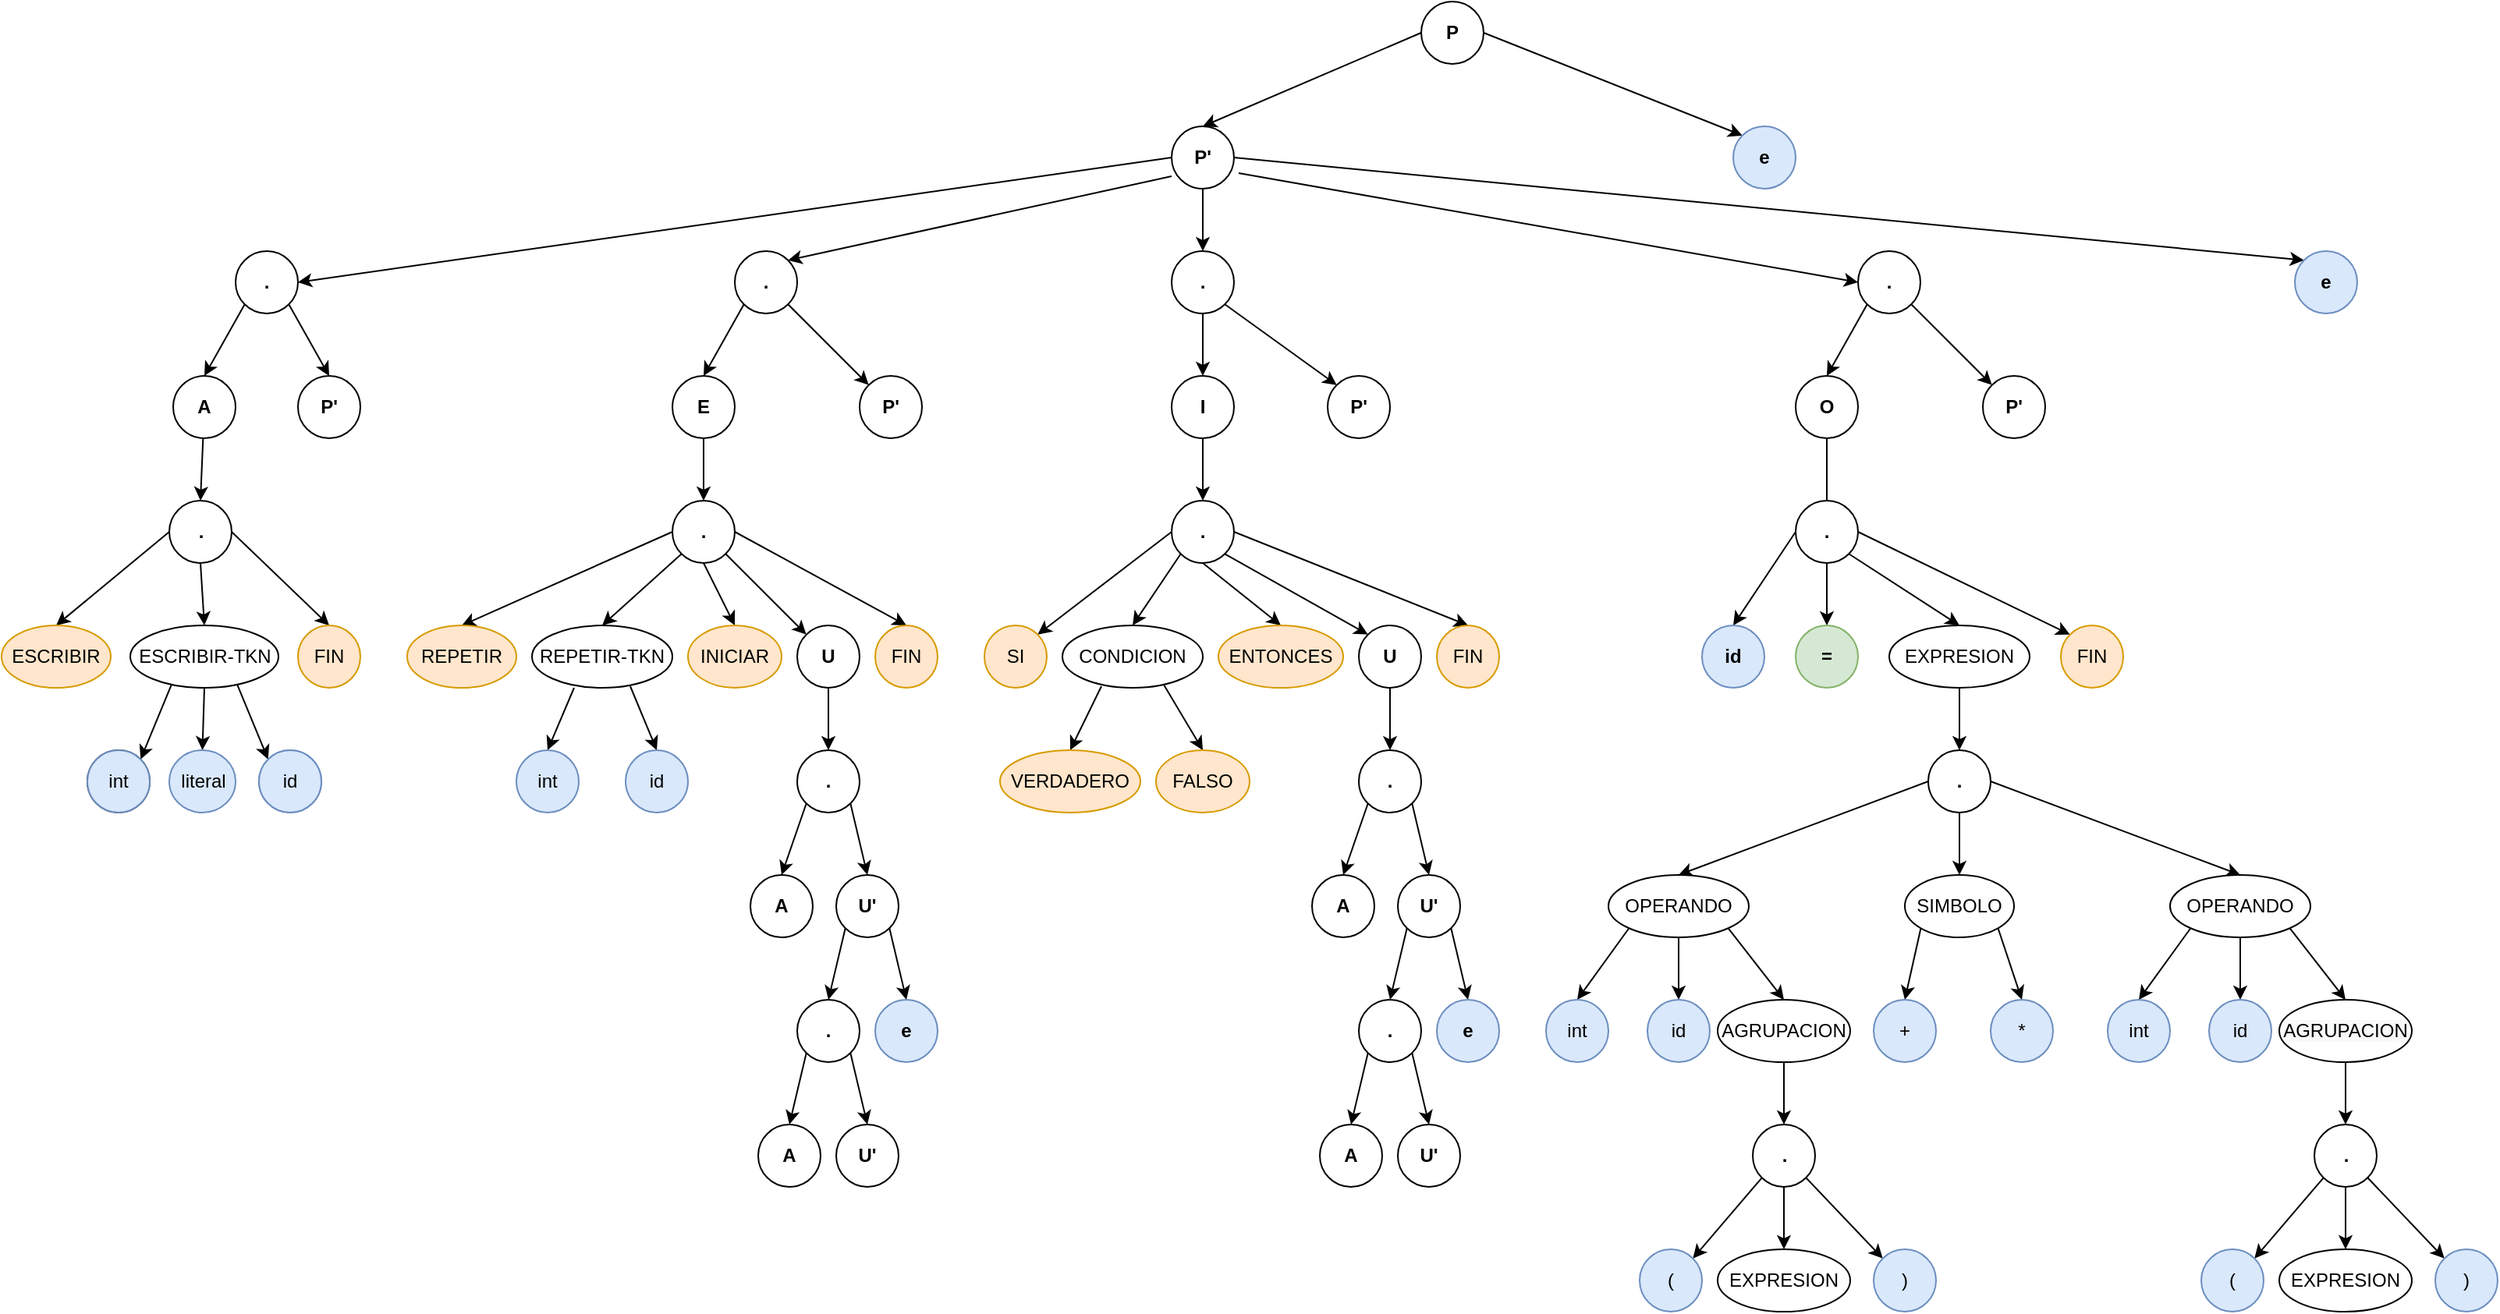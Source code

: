 <mxfile version="15.4.0" type="device"><diagram id="zsmlD6qf9b841eX2J9_j" name="Página-1"><mxGraphModel dx="1542" dy="589" grid="1" gridSize="10" guides="1" tooltips="1" connect="1" arrows="1" fold="1" page="1" pageScale="1" pageWidth="850" pageHeight="1100" math="0" shadow="0"><root><mxCell id="0"/><mxCell id="1" parent="0"/><mxCell id="cX7dGSH1_FlBRw3Nh-v5-21" style="rounded=0;orthogonalLoop=1;jettySize=auto;html=1;entryX=0.5;entryY=0;entryDx=0;entryDy=0;exitX=0;exitY=0.5;exitDx=0;exitDy=0;" parent="1" source="cX7dGSH1_FlBRw3Nh-v5-1" target="cX7dGSH1_FlBRw3Nh-v5-20" edge="1"><mxGeometry relative="1" as="geometry"/></mxCell><mxCell id="cX7dGSH1_FlBRw3Nh-v5-191" style="edgeStyle=none;rounded=0;orthogonalLoop=1;jettySize=auto;html=1;exitX=1;exitY=0.5;exitDx=0;exitDy=0;entryX=0;entryY=0;entryDx=0;entryDy=0;" parent="1" source="cX7dGSH1_FlBRw3Nh-v5-1" target="cX7dGSH1_FlBRw3Nh-v5-190" edge="1"><mxGeometry relative="1" as="geometry"/></mxCell><mxCell id="cX7dGSH1_FlBRw3Nh-v5-1" value="P" style="ellipse;whiteSpace=wrap;html=1;aspect=fixed;fontStyle=1" parent="1" vertex="1"><mxGeometry x="320" y="80" width="40" height="40" as="geometry"/></mxCell><mxCell id="cX7dGSH1_FlBRw3Nh-v5-126" style="edgeStyle=none;rounded=0;orthogonalLoop=1;jettySize=auto;html=1;exitX=0;exitY=0.5;exitDx=0;exitDy=0;entryX=0.5;entryY=0;entryDx=0;entryDy=0;" parent="1" source="cX7dGSH1_FlBRw3Nh-v5-212" target="cX7dGSH1_FlBRw3Nh-v5-120" edge="1"><mxGeometry relative="1" as="geometry"/></mxCell><mxCell id="cX7dGSH1_FlBRw3Nh-v5-127" style="edgeStyle=none;rounded=0;orthogonalLoop=1;jettySize=auto;html=1;exitX=0.5;exitY=1;exitDx=0;exitDy=0;entryX=0.5;entryY=0;entryDx=0;entryDy=0;startArrow=none;" parent="1" source="cX7dGSH1_FlBRw3Nh-v5-212" target="cX7dGSH1_FlBRw3Nh-v5-121" edge="1"><mxGeometry relative="1" as="geometry"><mxPoint x="600" y="360" as="sourcePoint"/></mxGeometry></mxCell><mxCell id="cX7dGSH1_FlBRw3Nh-v5-128" style="edgeStyle=none;rounded=0;orthogonalLoop=1;jettySize=auto;html=1;exitX=1;exitY=1;exitDx=0;exitDy=0;entryX=0.5;entryY=0;entryDx=0;entryDy=0;" parent="1" source="cX7dGSH1_FlBRw3Nh-v5-212" target="cX7dGSH1_FlBRw3Nh-v5-122" edge="1"><mxGeometry relative="1" as="geometry"/></mxCell><mxCell id="cX7dGSH1_FlBRw3Nh-v5-129" style="edgeStyle=none;rounded=0;orthogonalLoop=1;jettySize=auto;html=1;entryX=0;entryY=0;entryDx=0;entryDy=0;exitX=1;exitY=0.5;exitDx=0;exitDy=0;" parent="1" source="cX7dGSH1_FlBRw3Nh-v5-212" target="cX7dGSH1_FlBRw3Nh-v5-123" edge="1"><mxGeometry relative="1" as="geometry"/></mxCell><mxCell id="cX7dGSH1_FlBRw3Nh-v5-9" value="O" style="ellipse;whiteSpace=wrap;html=1;aspect=fixed;fontStyle=1" parent="1" vertex="1"><mxGeometry x="560" y="320" width="40" height="40" as="geometry"/></mxCell><mxCell id="cX7dGSH1_FlBRw3Nh-v5-10" value="P'" style="ellipse;whiteSpace=wrap;html=1;aspect=fixed;fontStyle=1" parent="1" vertex="1"><mxGeometry x="680" y="320" width="40" height="40" as="geometry"/></mxCell><mxCell id="cX7dGSH1_FlBRw3Nh-v5-97" style="edgeStyle=none;rounded=0;orthogonalLoop=1;jettySize=auto;html=1;exitX=0;exitY=0.5;exitDx=0;exitDy=0;entryX=1;entryY=0;entryDx=0;entryDy=0;" parent="1" source="cX7dGSH1_FlBRw3Nh-v5-210" target="cX7dGSH1_FlBRw3Nh-v5-76" edge="1"><mxGeometry relative="1" as="geometry"/></mxCell><mxCell id="cX7dGSH1_FlBRw3Nh-v5-98" style="edgeStyle=none;rounded=0;orthogonalLoop=1;jettySize=auto;html=1;exitX=0;exitY=1;exitDx=0;exitDy=0;entryX=0.5;entryY=0;entryDx=0;entryDy=0;" parent="1" source="cX7dGSH1_FlBRw3Nh-v5-210" target="cX7dGSH1_FlBRw3Nh-v5-77" edge="1"><mxGeometry relative="1" as="geometry"/></mxCell><mxCell id="cX7dGSH1_FlBRw3Nh-v5-99" style="edgeStyle=none;rounded=0;orthogonalLoop=1;jettySize=auto;html=1;exitX=0.5;exitY=1;exitDx=0;exitDy=0;entryX=0.5;entryY=0;entryDx=0;entryDy=0;" parent="1" source="cX7dGSH1_FlBRw3Nh-v5-210" target="cX7dGSH1_FlBRw3Nh-v5-78" edge="1"><mxGeometry relative="1" as="geometry"/></mxCell><mxCell id="cX7dGSH1_FlBRw3Nh-v5-100" style="edgeStyle=none;rounded=0;orthogonalLoop=1;jettySize=auto;html=1;entryX=0.5;entryY=0;entryDx=0;entryDy=0;exitX=1;exitY=0.5;exitDx=0;exitDy=0;" parent="1" source="cX7dGSH1_FlBRw3Nh-v5-210" target="cX7dGSH1_FlBRw3Nh-v5-81" edge="1"><mxGeometry relative="1" as="geometry"/></mxCell><mxCell id="cX7dGSH1_FlBRw3Nh-v5-101" style="edgeStyle=none;rounded=0;orthogonalLoop=1;jettySize=auto;html=1;exitX=1;exitY=1;exitDx=0;exitDy=0;entryX=0;entryY=0;entryDx=0;entryDy=0;" parent="1" source="cX7dGSH1_FlBRw3Nh-v5-210" target="cX7dGSH1_FlBRw3Nh-v5-167" edge="1"><mxGeometry relative="1" as="geometry"><mxPoint x="285.858" y="405.858" as="targetPoint"/></mxGeometry></mxCell><mxCell id="cX7dGSH1_FlBRw3Nh-v5-211" style="edgeStyle=none;rounded=0;orthogonalLoop=1;jettySize=auto;html=1;entryX=0.5;entryY=0;entryDx=0;entryDy=0;" parent="1" source="cX7dGSH1_FlBRw3Nh-v5-11" target="cX7dGSH1_FlBRw3Nh-v5-210" edge="1"><mxGeometry relative="1" as="geometry"/></mxCell><mxCell id="cX7dGSH1_FlBRw3Nh-v5-11" value="I" style="ellipse;whiteSpace=wrap;html=1;aspect=fixed;fontStyle=1" parent="1" vertex="1"><mxGeometry x="160" y="320" width="40" height="40" as="geometry"/></mxCell><mxCell id="se7LuGbWM9hBzmcBi7we-36" style="edgeStyle=none;rounded=0;orthogonalLoop=1;jettySize=auto;html=1;exitX=0.5;exitY=1;exitDx=0;exitDy=0;entryX=0.5;entryY=0;entryDx=0;entryDy=0;" edge="1" parent="1" source="cX7dGSH1_FlBRw3Nh-v5-12" target="se7LuGbWM9hBzmcBi7we-35"><mxGeometry relative="1" as="geometry"/></mxCell><mxCell id="cX7dGSH1_FlBRw3Nh-v5-12" value="U" style="ellipse;whiteSpace=wrap;html=1;aspect=fixed;fontStyle=1" parent="1" vertex="1"><mxGeometry x="-80" y="480" width="40" height="40" as="geometry"/></mxCell><mxCell id="cX7dGSH1_FlBRw3Nh-v5-34" style="edgeStyle=none;rounded=0;orthogonalLoop=1;jettySize=auto;html=1;exitX=0;exitY=0.5;exitDx=0;exitDy=0;entryX=0.5;entryY=0;entryDx=0;entryDy=0;" parent="1" source="cX7dGSH1_FlBRw3Nh-v5-196" target="cX7dGSH1_FlBRw3Nh-v5-31" edge="1"><mxGeometry relative="1" as="geometry"/></mxCell><mxCell id="cX7dGSH1_FlBRw3Nh-v5-36" style="edgeStyle=none;rounded=0;orthogonalLoop=1;jettySize=auto;html=1;exitX=0.5;exitY=1;exitDx=0;exitDy=0;entryX=0.5;entryY=0;entryDx=0;entryDy=0;" parent="1" source="cX7dGSH1_FlBRw3Nh-v5-196" target="cX7dGSH1_FlBRw3Nh-v5-32" edge="1"><mxGeometry relative="1" as="geometry"/></mxCell><mxCell id="cX7dGSH1_FlBRw3Nh-v5-37" style="edgeStyle=none;rounded=0;orthogonalLoop=1;jettySize=auto;html=1;exitX=1;exitY=0.5;exitDx=0;exitDy=0;entryX=0.5;entryY=0;entryDx=0;entryDy=0;" parent="1" source="cX7dGSH1_FlBRw3Nh-v5-196" target="cX7dGSH1_FlBRw3Nh-v5-33" edge="1"><mxGeometry relative="1" as="geometry"/></mxCell><mxCell id="cX7dGSH1_FlBRw3Nh-v5-197" style="edgeStyle=none;rounded=0;orthogonalLoop=1;jettySize=auto;html=1;entryX=0.5;entryY=0;entryDx=0;entryDy=0;" parent="1" source="cX7dGSH1_FlBRw3Nh-v5-14" target="cX7dGSH1_FlBRw3Nh-v5-196" edge="1"><mxGeometry relative="1" as="geometry"/></mxCell><mxCell id="cX7dGSH1_FlBRw3Nh-v5-14" value="A" style="ellipse;whiteSpace=wrap;html=1;aspect=fixed;fontStyle=1" parent="1" vertex="1"><mxGeometry x="-480" y="320" width="40" height="40" as="geometry"/></mxCell><mxCell id="cX7dGSH1_FlBRw3Nh-v5-15" value="P'" style="ellipse;whiteSpace=wrap;html=1;aspect=fixed;fontStyle=1" parent="1" vertex="1"><mxGeometry x="-400" y="320" width="40" height="40" as="geometry"/></mxCell><mxCell id="cX7dGSH1_FlBRw3Nh-v5-124" style="edgeStyle=none;rounded=0;orthogonalLoop=1;jettySize=auto;html=1;exitX=0;exitY=1;exitDx=0;exitDy=0;entryX=0.5;entryY=0;entryDx=0;entryDy=0;" parent="1" source="cX7dGSH1_FlBRw3Nh-v5-16" target="cX7dGSH1_FlBRw3Nh-v5-9" edge="1"><mxGeometry relative="1" as="geometry"/></mxCell><mxCell id="cX7dGSH1_FlBRw3Nh-v5-125" style="edgeStyle=none;rounded=0;orthogonalLoop=1;jettySize=auto;html=1;exitX=1;exitY=1;exitDx=0;exitDy=0;entryX=0;entryY=0;entryDx=0;entryDy=0;" parent="1" source="cX7dGSH1_FlBRw3Nh-v5-16" target="cX7dGSH1_FlBRw3Nh-v5-10" edge="1"><mxGeometry relative="1" as="geometry"/></mxCell><mxCell id="cX7dGSH1_FlBRw3Nh-v5-16" value="." style="ellipse;whiteSpace=wrap;html=1;aspect=fixed;fontStyle=1" parent="1" vertex="1"><mxGeometry x="600" y="240" width="40" height="40" as="geometry"/></mxCell><mxCell id="cX7dGSH1_FlBRw3Nh-v5-95" style="edgeStyle=none;rounded=0;orthogonalLoop=1;jettySize=auto;html=1;entryX=0.5;entryY=0;entryDx=0;entryDy=0;" parent="1" source="cX7dGSH1_FlBRw3Nh-v5-17" target="cX7dGSH1_FlBRw3Nh-v5-11" edge="1"><mxGeometry relative="1" as="geometry"/></mxCell><mxCell id="cX7dGSH1_FlBRw3Nh-v5-118" style="edgeStyle=none;rounded=0;orthogonalLoop=1;jettySize=auto;html=1;exitX=1;exitY=1;exitDx=0;exitDy=0;entryX=0;entryY=0;entryDx=0;entryDy=0;" parent="1" source="cX7dGSH1_FlBRw3Nh-v5-17" target="cX7dGSH1_FlBRw3Nh-v5-94" edge="1"><mxGeometry relative="1" as="geometry"/></mxCell><mxCell id="cX7dGSH1_FlBRw3Nh-v5-17" value="." style="ellipse;whiteSpace=wrap;html=1;aspect=fixed;fontStyle=1" parent="1" vertex="1"><mxGeometry x="160" y="240" width="40" height="40" as="geometry"/></mxCell><mxCell id="cX7dGSH1_FlBRw3Nh-v5-64" style="edgeStyle=none;rounded=0;orthogonalLoop=1;jettySize=auto;html=1;exitX=0;exitY=1;exitDx=0;exitDy=0;entryX=0.5;entryY=0;entryDx=0;entryDy=0;" parent="1" source="cX7dGSH1_FlBRw3Nh-v5-18" target="cX7dGSH1_FlBRw3Nh-v5-43" edge="1"><mxGeometry relative="1" as="geometry"/></mxCell><mxCell id="cX7dGSH1_FlBRw3Nh-v5-65" style="edgeStyle=none;rounded=0;orthogonalLoop=1;jettySize=auto;html=1;exitX=1;exitY=1;exitDx=0;exitDy=0;entryX=0;entryY=0;entryDx=0;entryDy=0;" parent="1" source="cX7dGSH1_FlBRw3Nh-v5-18" target="cX7dGSH1_FlBRw3Nh-v5-44" edge="1"><mxGeometry relative="1" as="geometry"/></mxCell><mxCell id="cX7dGSH1_FlBRw3Nh-v5-18" value="." style="ellipse;whiteSpace=wrap;html=1;aspect=fixed;fontStyle=1" parent="1" vertex="1"><mxGeometry x="-120" y="240" width="40" height="40" as="geometry"/></mxCell><mxCell id="cX7dGSH1_FlBRw3Nh-v5-38" style="edgeStyle=none;rounded=0;orthogonalLoop=1;jettySize=auto;html=1;exitX=0;exitY=1;exitDx=0;exitDy=0;entryX=0.5;entryY=0;entryDx=0;entryDy=0;" parent="1" source="cX7dGSH1_FlBRw3Nh-v5-19" target="cX7dGSH1_FlBRw3Nh-v5-14" edge="1"><mxGeometry relative="1" as="geometry"/></mxCell><mxCell id="cX7dGSH1_FlBRw3Nh-v5-39" style="edgeStyle=none;rounded=0;orthogonalLoop=1;jettySize=auto;html=1;exitX=1;exitY=1;exitDx=0;exitDy=0;entryX=0.5;entryY=0;entryDx=0;entryDy=0;" parent="1" source="cX7dGSH1_FlBRw3Nh-v5-19" target="cX7dGSH1_FlBRw3Nh-v5-15" edge="1"><mxGeometry relative="1" as="geometry"/></mxCell><mxCell id="cX7dGSH1_FlBRw3Nh-v5-19" value="." style="ellipse;whiteSpace=wrap;html=1;aspect=fixed;fontStyle=1" parent="1" vertex="1"><mxGeometry x="-440" y="240" width="40" height="40" as="geometry"/></mxCell><mxCell id="cX7dGSH1_FlBRw3Nh-v5-22" style="edgeStyle=none;rounded=0;orthogonalLoop=1;jettySize=auto;html=1;entryX=1;entryY=0;entryDx=0;entryDy=0;exitX=0;exitY=0.8;exitDx=0;exitDy=0;exitPerimeter=0;" parent="1" source="cX7dGSH1_FlBRw3Nh-v5-20" target="cX7dGSH1_FlBRw3Nh-v5-18" edge="1"><mxGeometry relative="1" as="geometry"><mxPoint x="120" y="220" as="sourcePoint"/></mxGeometry></mxCell><mxCell id="cX7dGSH1_FlBRw3Nh-v5-23" style="edgeStyle=none;rounded=0;orthogonalLoop=1;jettySize=auto;html=1;entryX=1;entryY=0.5;entryDx=0;entryDy=0;exitX=0;exitY=0.5;exitDx=0;exitDy=0;" parent="1" source="cX7dGSH1_FlBRw3Nh-v5-20" target="cX7dGSH1_FlBRw3Nh-v5-19" edge="1"><mxGeometry relative="1" as="geometry"/></mxCell><mxCell id="cX7dGSH1_FlBRw3Nh-v5-24" style="edgeStyle=none;rounded=0;orthogonalLoop=1;jettySize=auto;html=1;exitX=0.5;exitY=1;exitDx=0;exitDy=0;entryX=0.5;entryY=0;entryDx=0;entryDy=0;" parent="1" source="cX7dGSH1_FlBRw3Nh-v5-20" target="cX7dGSH1_FlBRw3Nh-v5-17" edge="1"><mxGeometry relative="1" as="geometry"/></mxCell><mxCell id="cX7dGSH1_FlBRw3Nh-v5-25" style="edgeStyle=none;rounded=0;orthogonalLoop=1;jettySize=auto;html=1;entryX=0;entryY=0.5;entryDx=0;entryDy=0;exitX=1.075;exitY=0.75;exitDx=0;exitDy=0;exitPerimeter=0;" parent="1" source="cX7dGSH1_FlBRw3Nh-v5-20" target="cX7dGSH1_FlBRw3Nh-v5-16" edge="1"><mxGeometry relative="1" as="geometry"/></mxCell><mxCell id="cX7dGSH1_FlBRw3Nh-v5-162" style="edgeStyle=none;rounded=0;orthogonalLoop=1;jettySize=auto;html=1;exitX=1;exitY=0.5;exitDx=0;exitDy=0;entryX=0;entryY=0;entryDx=0;entryDy=0;" parent="1" source="cX7dGSH1_FlBRw3Nh-v5-20" target="cX7dGSH1_FlBRw3Nh-v5-161" edge="1"><mxGeometry relative="1" as="geometry"><mxPoint x="740" y="240" as="targetPoint"/></mxGeometry></mxCell><mxCell id="cX7dGSH1_FlBRw3Nh-v5-20" value="P'" style="ellipse;whiteSpace=wrap;html=1;aspect=fixed;fontStyle=1" parent="1" vertex="1"><mxGeometry x="160" y="160" width="40" height="40" as="geometry"/></mxCell><mxCell id="cX7dGSH1_FlBRw3Nh-v5-31" value="ESCRIBIR" style="ellipse;whiteSpace=wrap;html=1;shadow=0;fontFamily=Helvetica;fontSize=12;fontColor=#000000;align=center;strokeColor=#d79b00;fillColor=#ffe6cc;" parent="1" vertex="1"><mxGeometry x="-590" y="480" width="70" height="40" as="geometry"/></mxCell><mxCell id="cX7dGSH1_FlBRw3Nh-v5-51" style="edgeStyle=none;rounded=0;orthogonalLoop=1;jettySize=auto;html=1;exitX=0.25;exitY=1;exitDx=0;exitDy=0;entryX=1;entryY=0;entryDx=0;entryDy=0;" parent="1" source="cX7dGSH1_FlBRw3Nh-v5-32" target="cX7dGSH1_FlBRw3Nh-v5-56" edge="1"><mxGeometry relative="1" as="geometry"/></mxCell><mxCell id="cX7dGSH1_FlBRw3Nh-v5-52" style="edgeStyle=none;rounded=0;orthogonalLoop=1;jettySize=auto;html=1;exitX=0.5;exitY=1;exitDx=0;exitDy=0;entryX=0.5;entryY=0;entryDx=0;entryDy=0;" parent="1" source="cX7dGSH1_FlBRw3Nh-v5-32" target="cX7dGSH1_FlBRw3Nh-v5-48" edge="1"><mxGeometry relative="1" as="geometry"/></mxCell><mxCell id="cX7dGSH1_FlBRw3Nh-v5-53" style="edgeStyle=none;rounded=0;orthogonalLoop=1;jettySize=auto;html=1;exitX=0.75;exitY=1;exitDx=0;exitDy=0;entryX=0;entryY=0;entryDx=0;entryDy=0;" parent="1" source="cX7dGSH1_FlBRw3Nh-v5-32" target="cX7dGSH1_FlBRw3Nh-v5-61" edge="1"><mxGeometry relative="1" as="geometry"/></mxCell><mxCell id="cX7dGSH1_FlBRw3Nh-v5-32" value="ESCRIBIR-TKN" style="ellipse;whiteSpace=wrap;html=1;shadow=0;fontFamily=Helvetica;fontSize=12;fontColor=#000000;align=center;strokeColor=#000000;fillColor=#ffffff;gradientColor=#ffffff;" parent="1" vertex="1"><mxGeometry x="-507.5" y="480" width="95" height="40" as="geometry"/></mxCell><mxCell id="cX7dGSH1_FlBRw3Nh-v5-33" value="FIN" style="ellipse;whiteSpace=wrap;html=1;shadow=0;fontFamily=Helvetica;fontSize=12;fontColor=#000000;align=center;strokeColor=#d79b00;fillColor=#ffe6cc;" parent="1" vertex="1"><mxGeometry x="-400" y="480" width="40" height="40" as="geometry"/></mxCell><mxCell id="cX7dGSH1_FlBRw3Nh-v5-40" style="edgeStyle=none;rounded=0;orthogonalLoop=1;jettySize=auto;html=1;exitX=0;exitY=0.5;exitDx=0;exitDy=0;entryX=0.5;entryY=0;entryDx=0;entryDy=0;" parent="1" source="cX7dGSH1_FlBRw3Nh-v5-198" target="cX7dGSH1_FlBRw3Nh-v5-45" edge="1"><mxGeometry relative="1" as="geometry"/></mxCell><mxCell id="cX7dGSH1_FlBRw3Nh-v5-41" style="edgeStyle=none;rounded=0;orthogonalLoop=1;jettySize=auto;html=1;exitX=0;exitY=1;exitDx=0;exitDy=0;entryX=0.5;entryY=0;entryDx=0;entryDy=0;" parent="1" source="cX7dGSH1_FlBRw3Nh-v5-198" target="cX7dGSH1_FlBRw3Nh-v5-46" edge="1"><mxGeometry relative="1" as="geometry"/></mxCell><mxCell id="cX7dGSH1_FlBRw3Nh-v5-42" style="edgeStyle=none;rounded=0;orthogonalLoop=1;jettySize=auto;html=1;exitX=0.5;exitY=1;exitDx=0;exitDy=0;entryX=0.5;entryY=0;entryDx=0;entryDy=0;" parent="1" source="cX7dGSH1_FlBRw3Nh-v5-198" target="cX7dGSH1_FlBRw3Nh-v5-47" edge="1"><mxGeometry relative="1" as="geometry"/></mxCell><mxCell id="cX7dGSH1_FlBRw3Nh-v5-74" style="edgeStyle=none;rounded=0;orthogonalLoop=1;jettySize=auto;html=1;exitX=1;exitY=1;exitDx=0;exitDy=0;entryX=0;entryY=0;entryDx=0;entryDy=0;" parent="1" source="cX7dGSH1_FlBRw3Nh-v5-198" target="cX7dGSH1_FlBRw3Nh-v5-12" edge="1"><mxGeometry relative="1" as="geometry"/></mxCell><mxCell id="cX7dGSH1_FlBRw3Nh-v5-75" style="edgeStyle=none;rounded=0;orthogonalLoop=1;jettySize=auto;html=1;entryX=0.5;entryY=0;entryDx=0;entryDy=0;exitX=1;exitY=0.5;exitDx=0;exitDy=0;" parent="1" source="cX7dGSH1_FlBRw3Nh-v5-198" target="cX7dGSH1_FlBRw3Nh-v5-58" edge="1"><mxGeometry relative="1" as="geometry"/></mxCell><mxCell id="cX7dGSH1_FlBRw3Nh-v5-200" style="edgeStyle=none;rounded=0;orthogonalLoop=1;jettySize=auto;html=1;entryX=0.5;entryY=0;entryDx=0;entryDy=0;" parent="1" source="cX7dGSH1_FlBRw3Nh-v5-43" target="cX7dGSH1_FlBRw3Nh-v5-198" edge="1"><mxGeometry relative="1" as="geometry"/></mxCell><mxCell id="cX7dGSH1_FlBRw3Nh-v5-43" value="E" style="ellipse;whiteSpace=wrap;html=1;aspect=fixed;fontStyle=1" parent="1" vertex="1"><mxGeometry x="-160" y="320" width="40" height="40" as="geometry"/></mxCell><mxCell id="cX7dGSH1_FlBRw3Nh-v5-44" value="P'" style="ellipse;whiteSpace=wrap;html=1;aspect=fixed;fontStyle=1" parent="1" vertex="1"><mxGeometry x="-40" y="320" width="40" height="40" as="geometry"/></mxCell><mxCell id="cX7dGSH1_FlBRw3Nh-v5-45" value="REPETIR" style="ellipse;whiteSpace=wrap;html=1;shadow=0;fontFamily=Helvetica;fontSize=12;fontColor=#000000;align=center;strokeColor=#d79b00;fillColor=#ffe6cc;" parent="1" vertex="1"><mxGeometry x="-330" y="480" width="70" height="40" as="geometry"/></mxCell><mxCell id="cX7dGSH1_FlBRw3Nh-v5-148" style="edgeStyle=none;rounded=0;orthogonalLoop=1;jettySize=auto;html=1;exitX=0.3;exitY=1;exitDx=0;exitDy=0;entryX=0.5;entryY=0;entryDx=0;entryDy=0;exitPerimeter=0;" parent="1" source="cX7dGSH1_FlBRw3Nh-v5-46" target="cX7dGSH1_FlBRw3Nh-v5-62" edge="1"><mxGeometry relative="1" as="geometry"/></mxCell><mxCell id="cX7dGSH1_FlBRw3Nh-v5-149" style="edgeStyle=none;rounded=0;orthogonalLoop=1;jettySize=auto;html=1;entryX=0.5;entryY=0;entryDx=0;entryDy=0;exitX=0.7;exitY=0.975;exitDx=0;exitDy=0;exitPerimeter=0;" parent="1" source="cX7dGSH1_FlBRw3Nh-v5-46" target="cX7dGSH1_FlBRw3Nh-v5-63" edge="1"><mxGeometry relative="1" as="geometry"/></mxCell><mxCell id="cX7dGSH1_FlBRw3Nh-v5-46" value="REPETIR-TKN" style="ellipse;whiteSpace=wrap;html=1;shadow=0;fontFamily=Helvetica;fontSize=12;fontColor=#000000;align=center;strokeColor=#000000;fillColor=#ffffff;gradientColor=#ffffff;" parent="1" vertex="1"><mxGeometry x="-250" y="480" width="90" height="40" as="geometry"/></mxCell><mxCell id="cX7dGSH1_FlBRw3Nh-v5-47" value="INICIAR" style="ellipse;whiteSpace=wrap;html=1;shadow=0;fontFamily=Helvetica;fontSize=12;fontColor=#000000;align=center;strokeColor=#d79b00;fillColor=#ffe6cc;" parent="1" vertex="1"><mxGeometry x="-150" y="480" width="60" height="40" as="geometry"/></mxCell><mxCell id="cX7dGSH1_FlBRw3Nh-v5-48" value="literal" style="ellipse;whiteSpace=wrap;html=1;shadow=0;fontFamily=Helvetica;fontSize=12;align=center;strokeColor=#6c8ebf;fillColor=#dae8fc;" parent="1" vertex="1"><mxGeometry x="-482.5" y="560" width="42.5" height="40" as="geometry"/></mxCell><mxCell id="cX7dGSH1_FlBRw3Nh-v5-49" value="int" style="ellipse;whiteSpace=wrap;html=1;shadow=0;fontFamily=Helvetica;fontSize=12;fontColor=#000000;align=center;strokeColor=#000000;fillColor=#ffffff;" parent="1" vertex="1"><mxGeometry x="-535" y="560" width="40" height="40" as="geometry"/></mxCell><mxCell id="cX7dGSH1_FlBRw3Nh-v5-50" value="id" style="ellipse;whiteSpace=wrap;html=1;shadow=0;fontFamily=Helvetica;fontSize=12;align=center;strokeColor=#6c8ebf;fillColor=#dae8fc;" parent="1" vertex="1"><mxGeometry x="-425" y="560" width="40" height="40" as="geometry"/></mxCell><mxCell id="cX7dGSH1_FlBRw3Nh-v5-56" value="int" style="ellipse;whiteSpace=wrap;html=1;shadow=0;fontFamily=Helvetica;fontSize=12;align=center;strokeColor=#6c8ebf;fillColor=#dae8fc;" parent="1" vertex="1"><mxGeometry x="-535" y="560" width="40" height="40" as="geometry"/></mxCell><mxCell id="cX7dGSH1_FlBRw3Nh-v5-58" value="FIN" style="ellipse;whiteSpace=wrap;html=1;shadow=0;fontFamily=Helvetica;fontSize=12;fontColor=#000000;align=center;strokeColor=#d79b00;fillColor=#ffe6cc;" parent="1" vertex="1"><mxGeometry x="-30" y="480" width="40" height="40" as="geometry"/></mxCell><mxCell id="cX7dGSH1_FlBRw3Nh-v5-61" value="id" style="ellipse;whiteSpace=wrap;html=1;shadow=0;fontFamily=Helvetica;fontSize=12;align=center;strokeColor=#6c8ebf;fillColor=#dae8fc;" parent="1" vertex="1"><mxGeometry x="-425" y="560" width="40" height="40" as="geometry"/></mxCell><mxCell id="cX7dGSH1_FlBRw3Nh-v5-62" value="int" style="ellipse;whiteSpace=wrap;html=1;shadow=0;fontFamily=Helvetica;fontSize=12;align=center;strokeColor=#6c8ebf;fillColor=#dae8fc;" parent="1" vertex="1"><mxGeometry x="-260" y="560" width="40" height="40" as="geometry"/></mxCell><mxCell id="cX7dGSH1_FlBRw3Nh-v5-63" value="id" style="ellipse;whiteSpace=wrap;html=1;shadow=0;fontFamily=Helvetica;fontSize=12;align=center;strokeColor=#6c8ebf;fillColor=#dae8fc;" parent="1" vertex="1"><mxGeometry x="-190" y="560" width="40" height="40" as="geometry"/></mxCell><mxCell id="cX7dGSH1_FlBRw3Nh-v5-76" value="SI" style="ellipse;whiteSpace=wrap;html=1;shadow=0;fontFamily=Helvetica;fontSize=12;fontColor=#000000;align=center;strokeColor=#d79b00;fillColor=#ffe6cc;" parent="1" vertex="1"><mxGeometry x="40" y="480" width="40" height="40" as="geometry"/></mxCell><mxCell id="cX7dGSH1_FlBRw3Nh-v5-91" style="edgeStyle=none;rounded=0;orthogonalLoop=1;jettySize=auto;html=1;exitX=0.278;exitY=0.975;exitDx=0;exitDy=0;entryX=0.5;entryY=0;entryDx=0;entryDy=0;exitPerimeter=0;" parent="1" source="cX7dGSH1_FlBRw3Nh-v5-77" target="cX7dGSH1_FlBRw3Nh-v5-89" edge="1"><mxGeometry relative="1" as="geometry"/></mxCell><mxCell id="cX7dGSH1_FlBRw3Nh-v5-92" style="edgeStyle=none;rounded=0;orthogonalLoop=1;jettySize=auto;html=1;exitX=0.722;exitY=0.95;exitDx=0;exitDy=0;entryX=0.5;entryY=0;entryDx=0;entryDy=0;exitPerimeter=0;" parent="1" source="cX7dGSH1_FlBRw3Nh-v5-77" target="cX7dGSH1_FlBRw3Nh-v5-90" edge="1"><mxGeometry relative="1" as="geometry"/></mxCell><mxCell id="cX7dGSH1_FlBRw3Nh-v5-77" value="CONDICION" style="ellipse;whiteSpace=wrap;html=1;shadow=0;fontFamily=Helvetica;fontSize=12;fontColor=#000000;align=center;strokeColor=#000000;fillColor=#ffffff;gradientColor=#ffffff;" parent="1" vertex="1"><mxGeometry x="90" y="480" width="90" height="40" as="geometry"/></mxCell><mxCell id="cX7dGSH1_FlBRw3Nh-v5-78" value="ENTONCES" style="ellipse;whiteSpace=wrap;html=1;shadow=0;fontFamily=Helvetica;fontSize=12;fontColor=#000000;align=center;strokeColor=#d79b00;fillColor=#ffe6cc;" parent="1" vertex="1"><mxGeometry x="190" y="480" width="80" height="40" as="geometry"/></mxCell><mxCell id="cX7dGSH1_FlBRw3Nh-v5-81" value="FIN" style="ellipse;whiteSpace=wrap;html=1;shadow=0;fontFamily=Helvetica;fontSize=12;fontColor=#000000;align=center;strokeColor=#d79b00;fillColor=#ffe6cc;" parent="1" vertex="1"><mxGeometry x="330" y="480" width="40" height="40" as="geometry"/></mxCell><mxCell id="cX7dGSH1_FlBRw3Nh-v5-89" value="VERDADERO" style="ellipse;whiteSpace=wrap;html=1;shadow=0;fontFamily=Helvetica;fontSize=12;fontColor=#000000;align=center;strokeColor=#d79b00;fillColor=#ffe6cc;" parent="1" vertex="1"><mxGeometry x="50" y="560" width="90" height="40" as="geometry"/></mxCell><mxCell id="cX7dGSH1_FlBRw3Nh-v5-90" value="FALSO" style="ellipse;whiteSpace=wrap;html=1;shadow=0;fontFamily=Helvetica;fontSize=12;fontColor=#000000;align=center;strokeColor=#d79b00;fillColor=#ffe6cc;" parent="1" vertex="1"><mxGeometry x="150" y="560" width="60" height="40" as="geometry"/></mxCell><mxCell id="cX7dGSH1_FlBRw3Nh-v5-94" value="P'" style="ellipse;whiteSpace=wrap;html=1;aspect=fixed;fontStyle=1" parent="1" vertex="1"><mxGeometry x="260" y="320" width="40" height="40" as="geometry"/></mxCell><mxCell id="cX7dGSH1_FlBRw3Nh-v5-120" value="id" style="ellipse;whiteSpace=wrap;html=1;aspect=fixed;fontStyle=1;fillColor=#dae8fc;strokeColor=#6c8ebf;" parent="1" vertex="1"><mxGeometry x="500" y="480" width="40" height="40" as="geometry"/></mxCell><mxCell id="cX7dGSH1_FlBRw3Nh-v5-121" value="=" style="ellipse;whiteSpace=wrap;html=1;aspect=fixed;fontStyle=1;fillColor=#d5e8d4;strokeColor=#82b366;" parent="1" vertex="1"><mxGeometry x="560" y="480" width="40" height="40" as="geometry"/></mxCell><mxCell id="cX7dGSH1_FlBRw3Nh-v5-133" style="edgeStyle=none;rounded=0;orthogonalLoop=1;jettySize=auto;html=1;exitX=0;exitY=0.5;exitDx=0;exitDy=0;entryX=0.5;entryY=0;entryDx=0;entryDy=0;" parent="1" source="cX7dGSH1_FlBRw3Nh-v5-214" target="cX7dGSH1_FlBRw3Nh-v5-130" edge="1"><mxGeometry relative="1" as="geometry"/></mxCell><mxCell id="cX7dGSH1_FlBRw3Nh-v5-134" style="edgeStyle=none;rounded=0;orthogonalLoop=1;jettySize=auto;html=1;entryX=0.5;entryY=0;entryDx=0;entryDy=0;exitX=0.5;exitY=1;exitDx=0;exitDy=0;" parent="1" source="cX7dGSH1_FlBRw3Nh-v5-214" target="cX7dGSH1_FlBRw3Nh-v5-132" edge="1"><mxGeometry relative="1" as="geometry"/></mxCell><mxCell id="cX7dGSH1_FlBRw3Nh-v5-135" style="edgeStyle=none;rounded=0;orthogonalLoop=1;jettySize=auto;html=1;exitX=1;exitY=0.5;exitDx=0;exitDy=0;entryX=0.5;entryY=0;entryDx=0;entryDy=0;" parent="1" source="cX7dGSH1_FlBRw3Nh-v5-214" target="se7LuGbWM9hBzmcBi7we-4" edge="1"><mxGeometry relative="1" as="geometry"><mxPoint x="908.18" y="645.858" as="targetPoint"/></mxGeometry></mxCell><mxCell id="cX7dGSH1_FlBRw3Nh-v5-215" style="edgeStyle=none;rounded=0;orthogonalLoop=1;jettySize=auto;html=1;entryX=0.5;entryY=0;entryDx=0;entryDy=0;" parent="1" source="cX7dGSH1_FlBRw3Nh-v5-122" target="cX7dGSH1_FlBRw3Nh-v5-214" edge="1"><mxGeometry relative="1" as="geometry"/></mxCell><mxCell id="cX7dGSH1_FlBRw3Nh-v5-122" value="EXPRESION" style="ellipse;whiteSpace=wrap;html=1;shadow=0;fontFamily=Helvetica;fontSize=12;fontColor=#000000;align=center;strokeColor=#000000;fillColor=#ffffff;gradientColor=#ffffff;" parent="1" vertex="1"><mxGeometry x="620" y="480" width="90" height="40" as="geometry"/></mxCell><mxCell id="cX7dGSH1_FlBRw3Nh-v5-123" value="FIN" style="ellipse;whiteSpace=wrap;html=1;shadow=0;fontFamily=Helvetica;fontSize=12;fontColor=#000000;align=center;strokeColor=#d79b00;fillColor=#ffe6cc;" parent="1" vertex="1"><mxGeometry x="730" y="480" width="40" height="40" as="geometry"/></mxCell><mxCell id="cX7dGSH1_FlBRw3Nh-v5-141" style="edgeStyle=none;rounded=0;orthogonalLoop=1;jettySize=auto;html=1;entryX=0.5;entryY=0;entryDx=0;entryDy=0;exitX=1;exitY=1;exitDx=0;exitDy=0;" parent="1" source="cX7dGSH1_FlBRw3Nh-v5-130" target="cX7dGSH1_FlBRw3Nh-v5-137" edge="1"><mxGeometry relative="1" as="geometry"/></mxCell><mxCell id="cX7dGSH1_FlBRw3Nh-v5-142" style="edgeStyle=none;rounded=0;orthogonalLoop=1;jettySize=auto;html=1;exitX=0;exitY=1;exitDx=0;exitDy=0;entryX=0.5;entryY=0;entryDx=0;entryDy=0;" parent="1" source="cX7dGSH1_FlBRw3Nh-v5-130" target="cX7dGSH1_FlBRw3Nh-v5-138" edge="1"><mxGeometry relative="1" as="geometry"/></mxCell><mxCell id="cX7dGSH1_FlBRw3Nh-v5-143" style="edgeStyle=none;rounded=0;orthogonalLoop=1;jettySize=auto;html=1;exitX=0.5;exitY=1;exitDx=0;exitDy=0;entryX=0.5;entryY=0;entryDx=0;entryDy=0;" parent="1" source="cX7dGSH1_FlBRw3Nh-v5-130" target="cX7dGSH1_FlBRw3Nh-v5-139" edge="1"><mxGeometry relative="1" as="geometry"/></mxCell><mxCell id="cX7dGSH1_FlBRw3Nh-v5-130" value="OPERANDO" style="ellipse;whiteSpace=wrap;html=1;shadow=0;fontFamily=Helvetica;fontSize=12;fontColor=#000000;align=center;strokeColor=#000000;fillColor=#ffffff;gradientColor=#ffffff;" parent="1" vertex="1"><mxGeometry x="440" y="640" width="90" height="40" as="geometry"/></mxCell><mxCell id="cX7dGSH1_FlBRw3Nh-v5-146" style="edgeStyle=none;rounded=0;orthogonalLoop=1;jettySize=auto;html=1;entryX=0.5;entryY=0;entryDx=0;entryDy=0;exitX=0;exitY=1;exitDx=0;exitDy=0;" parent="1" source="cX7dGSH1_FlBRw3Nh-v5-132" target="cX7dGSH1_FlBRw3Nh-v5-144" edge="1"><mxGeometry relative="1" as="geometry"><mxPoint x="646.893" y="679.456" as="sourcePoint"/></mxGeometry></mxCell><mxCell id="cX7dGSH1_FlBRw3Nh-v5-147" style="edgeStyle=none;rounded=0;orthogonalLoop=1;jettySize=auto;html=1;exitX=1;exitY=1;exitDx=0;exitDy=0;entryX=0.5;entryY=0;entryDx=0;entryDy=0;" parent="1" source="cX7dGSH1_FlBRw3Nh-v5-132" target="cX7dGSH1_FlBRw3Nh-v5-145" edge="1"><mxGeometry relative="1" as="geometry"/></mxCell><mxCell id="cX7dGSH1_FlBRw3Nh-v5-132" value="SIMBOLO" style="ellipse;whiteSpace=wrap;html=1;shadow=0;fontFamily=Helvetica;fontSize=12;fontColor=#000000;align=center;strokeColor=#000000;fillColor=#ffffff;gradientColor=#ffffff;" parent="1" vertex="1"><mxGeometry x="630" y="640" width="70" height="40" as="geometry"/></mxCell><mxCell id="cX7dGSH1_FlBRw3Nh-v5-178" style="edgeStyle=none;rounded=0;orthogonalLoop=1;jettySize=auto;html=1;exitX=0;exitY=1;exitDx=0;exitDy=0;entryX=1;entryY=0;entryDx=0;entryDy=0;" parent="1" source="cX7dGSH1_FlBRw3Nh-v5-216" target="cX7dGSH1_FlBRw3Nh-v5-175" edge="1"><mxGeometry relative="1" as="geometry"/></mxCell><mxCell id="cX7dGSH1_FlBRw3Nh-v5-179" style="edgeStyle=none;rounded=0;orthogonalLoop=1;jettySize=auto;html=1;exitX=1;exitY=1;exitDx=0;exitDy=0;entryX=0;entryY=0;entryDx=0;entryDy=0;" parent="1" source="cX7dGSH1_FlBRw3Nh-v5-216" target="cX7dGSH1_FlBRw3Nh-v5-174" edge="1"><mxGeometry relative="1" as="geometry"/></mxCell><mxCell id="cX7dGSH1_FlBRw3Nh-v5-218" style="edgeStyle=none;rounded=0;orthogonalLoop=1;jettySize=auto;html=1;entryX=0.5;entryY=0;entryDx=0;entryDy=0;" parent="1" source="cX7dGSH1_FlBRw3Nh-v5-137" target="cX7dGSH1_FlBRw3Nh-v5-216" edge="1"><mxGeometry relative="1" as="geometry"/></mxCell><mxCell id="cX7dGSH1_FlBRw3Nh-v5-137" value="AGRUPACION" style="ellipse;whiteSpace=wrap;html=1;shadow=0;fontFamily=Helvetica;fontSize=12;fontColor=#000000;align=center;strokeColor=#000000;fillColor=#ffffff;gradientColor=#ffffff;" parent="1" vertex="1"><mxGeometry x="510" y="720" width="85" height="40" as="geometry"/></mxCell><mxCell id="cX7dGSH1_FlBRw3Nh-v5-138" value="int" style="ellipse;whiteSpace=wrap;html=1;shadow=0;fontFamily=Helvetica;fontSize=12;align=center;strokeColor=#6c8ebf;fillColor=#dae8fc;" parent="1" vertex="1"><mxGeometry x="400" y="720" width="40" height="40" as="geometry"/></mxCell><mxCell id="cX7dGSH1_FlBRw3Nh-v5-139" value="id" style="ellipse;whiteSpace=wrap;html=1;shadow=0;fontFamily=Helvetica;fontSize=12;align=center;strokeColor=#6c8ebf;fillColor=#dae8fc;" parent="1" vertex="1"><mxGeometry x="465" y="720" width="40" height="40" as="geometry"/></mxCell><mxCell id="cX7dGSH1_FlBRw3Nh-v5-144" value="+" style="ellipse;whiteSpace=wrap;html=1;shadow=0;fontFamily=Helvetica;fontSize=12;align=center;strokeColor=#6c8ebf;fillColor=#dae8fc;" parent="1" vertex="1"><mxGeometry x="610" y="720" width="40" height="40" as="geometry"/></mxCell><mxCell id="cX7dGSH1_FlBRw3Nh-v5-145" value="*" style="ellipse;whiteSpace=wrap;html=1;shadow=0;fontFamily=Helvetica;fontSize=12;align=center;strokeColor=#6c8ebf;fillColor=#dae8fc;" parent="1" vertex="1"><mxGeometry x="685" y="720" width="40" height="40" as="geometry"/></mxCell><mxCell id="cX7dGSH1_FlBRw3Nh-v5-161" value="e" style="ellipse;whiteSpace=wrap;html=1;aspect=fixed;fontStyle=1;fillColor=#dae8fc;strokeColor=#6c8ebf;" parent="1" vertex="1"><mxGeometry x="880" y="240" width="40" height="40" as="geometry"/></mxCell><mxCell id="cX7dGSH1_FlBRw3Nh-v5-165" style="edgeStyle=none;rounded=0;orthogonalLoop=1;jettySize=auto;html=1;exitX=0;exitY=1;exitDx=0;exitDy=0;entryX=0.5;entryY=0;entryDx=0;entryDy=0;" parent="1" source="se7LuGbWM9hBzmcBi7we-20" target="se7LuGbWM9hBzmcBi7we-18" edge="1"><mxGeometry relative="1" as="geometry"><mxPoint x="290" y="514" as="sourcePoint"/><mxPoint x="270" y="540" as="targetPoint"/></mxGeometry></mxCell><mxCell id="cX7dGSH1_FlBRw3Nh-v5-166" style="edgeStyle=none;rounded=0;orthogonalLoop=1;jettySize=auto;html=1;entryX=0.5;entryY=0;entryDx=0;entryDy=0;exitX=1;exitY=1;exitDx=0;exitDy=0;" parent="1" source="se7LuGbWM9hBzmcBi7we-20" target="cX7dGSH1_FlBRw3Nh-v5-170" edge="1"><mxGeometry relative="1" as="geometry"><mxPoint x="310" y="530" as="sourcePoint"/><mxPoint x="330" y="560" as="targetPoint"/></mxGeometry></mxCell><mxCell id="se7LuGbWM9hBzmcBi7we-21" style="edgeStyle=none;rounded=0;orthogonalLoop=1;jettySize=auto;html=1;exitX=0.5;exitY=1;exitDx=0;exitDy=0;entryX=0.5;entryY=0;entryDx=0;entryDy=0;" edge="1" parent="1" source="cX7dGSH1_FlBRw3Nh-v5-167" target="se7LuGbWM9hBzmcBi7we-20"><mxGeometry relative="1" as="geometry"/></mxCell><mxCell id="cX7dGSH1_FlBRw3Nh-v5-167" value="U" style="ellipse;whiteSpace=wrap;html=1;aspect=fixed;fontStyle=1" parent="1" vertex="1"><mxGeometry x="280" y="480" width="40" height="40" as="geometry"/></mxCell><mxCell id="cX7dGSH1_FlBRw3Nh-v5-168" style="edgeStyle=none;rounded=0;orthogonalLoop=1;jettySize=auto;html=1;exitX=0;exitY=1;exitDx=0;exitDy=0;entryX=0.5;entryY=0;entryDx=0;entryDy=0;" parent="1" source="cX7dGSH1_FlBRw3Nh-v5-170" target="cX7dGSH1_FlBRw3Nh-v5-201" edge="1"><mxGeometry relative="1" as="geometry"><mxPoint x="305" y="720" as="targetPoint"/></mxGeometry></mxCell><mxCell id="cX7dGSH1_FlBRw3Nh-v5-169" style="edgeStyle=none;rounded=0;orthogonalLoop=1;jettySize=auto;html=1;exitX=1;exitY=1;exitDx=0;exitDy=0;entryX=0.5;entryY=0;entryDx=0;entryDy=0;" parent="1" source="cX7dGSH1_FlBRw3Nh-v5-201" target="cX7dGSH1_FlBRw3Nh-v5-171" edge="1"><mxGeometry relative="1" as="geometry"/></mxCell><mxCell id="se7LuGbWM9hBzmcBi7we-17" style="rounded=0;orthogonalLoop=1;jettySize=auto;html=1;exitX=1;exitY=1;exitDx=0;exitDy=0;entryX=0.5;entryY=0;entryDx=0;entryDy=0;" edge="1" parent="1" source="cX7dGSH1_FlBRw3Nh-v5-170" target="se7LuGbWM9hBzmcBi7we-16"><mxGeometry relative="1" as="geometry"/></mxCell><mxCell id="cX7dGSH1_FlBRw3Nh-v5-170" value="U'" style="ellipse;whiteSpace=wrap;html=1;aspect=fixed;fontStyle=1" parent="1" vertex="1"><mxGeometry x="305" y="640" width="40" height="40" as="geometry"/></mxCell><mxCell id="cX7dGSH1_FlBRw3Nh-v5-171" value="U'" style="ellipse;whiteSpace=wrap;html=1;aspect=fixed;fontStyle=1" parent="1" vertex="1"><mxGeometry x="305" y="800" width="40" height="40" as="geometry"/></mxCell><mxCell id="cX7dGSH1_FlBRw3Nh-v5-173" value="A" style="ellipse;whiteSpace=wrap;html=1;aspect=fixed;fontStyle=1" parent="1" vertex="1"><mxGeometry x="255" y="800" width="40" height="40" as="geometry"/></mxCell><mxCell id="cX7dGSH1_FlBRw3Nh-v5-174" value=")" style="ellipse;whiteSpace=wrap;html=1;shadow=0;fontFamily=Helvetica;fontSize=12;align=center;strokeColor=#6c8ebf;fillColor=#dae8fc;" parent="1" vertex="1"><mxGeometry x="610" y="880" width="40" height="40" as="geometry"/></mxCell><mxCell id="cX7dGSH1_FlBRw3Nh-v5-175" value="(" style="ellipse;whiteSpace=wrap;html=1;shadow=0;fontFamily=Helvetica;fontSize=12;align=center;strokeColor=#6c8ebf;fillColor=#dae8fc;" parent="1" vertex="1"><mxGeometry x="460" y="880" width="40" height="40" as="geometry"/></mxCell><mxCell id="cX7dGSH1_FlBRw3Nh-v5-176" value="EXPRESION" style="ellipse;whiteSpace=wrap;html=1;shadow=0;fontFamily=Helvetica;fontSize=12;fontColor=#000000;align=center;strokeColor=#000000;fillColor=#ffffff;gradientColor=#ffffff;" parent="1" vertex="1"><mxGeometry x="510" y="880" width="85" height="40" as="geometry"/></mxCell><mxCell id="cX7dGSH1_FlBRw3Nh-v5-190" value="e" style="ellipse;whiteSpace=wrap;html=1;aspect=fixed;fontStyle=1;fillColor=#dae8fc;strokeColor=#6c8ebf;" parent="1" vertex="1"><mxGeometry x="520" y="160" width="40" height="40" as="geometry"/></mxCell><mxCell id="cX7dGSH1_FlBRw3Nh-v5-196" value="." style="ellipse;whiteSpace=wrap;html=1;aspect=fixed;fontStyle=1" parent="1" vertex="1"><mxGeometry x="-482.5" y="400" width="40" height="40" as="geometry"/></mxCell><mxCell id="cX7dGSH1_FlBRw3Nh-v5-198" value="." style="ellipse;whiteSpace=wrap;html=1;aspect=fixed;fontStyle=1" parent="1" vertex="1"><mxGeometry x="-160" y="400" width="40" height="40" as="geometry"/></mxCell><mxCell id="cX7dGSH1_FlBRw3Nh-v5-202" style="edgeStyle=none;rounded=0;orthogonalLoop=1;jettySize=auto;html=1;exitX=0;exitY=1;exitDx=0;exitDy=0;entryX=0.5;entryY=0;entryDx=0;entryDy=0;" parent="1" source="cX7dGSH1_FlBRw3Nh-v5-201" target="cX7dGSH1_FlBRw3Nh-v5-173" edge="1"><mxGeometry relative="1" as="geometry"/></mxCell><mxCell id="cX7dGSH1_FlBRw3Nh-v5-201" value="." style="ellipse;whiteSpace=wrap;html=1;aspect=fixed;fontStyle=1" parent="1" vertex="1"><mxGeometry x="280" y="720" width="40" height="40" as="geometry"/></mxCell><mxCell id="cX7dGSH1_FlBRw3Nh-v5-210" value="." style="ellipse;whiteSpace=wrap;html=1;aspect=fixed;fontStyle=1" parent="1" vertex="1"><mxGeometry x="160" y="400" width="40" height="40" as="geometry"/></mxCell><mxCell id="cX7dGSH1_FlBRw3Nh-v5-212" value="." style="ellipse;whiteSpace=wrap;html=1;aspect=fixed;fontStyle=1" parent="1" vertex="1"><mxGeometry x="560" y="400" width="40" height="40" as="geometry"/></mxCell><mxCell id="cX7dGSH1_FlBRw3Nh-v5-213" value="" style="edgeStyle=none;rounded=0;orthogonalLoop=1;jettySize=auto;html=1;exitX=0.5;exitY=1;exitDx=0;exitDy=0;entryX=0.5;entryY=0;entryDx=0;entryDy=0;endArrow=none;" parent="1" source="cX7dGSH1_FlBRw3Nh-v5-9" target="cX7dGSH1_FlBRw3Nh-v5-212" edge="1"><mxGeometry relative="1" as="geometry"><mxPoint x="580" y="360" as="sourcePoint"/><mxPoint x="580" y="480" as="targetPoint"/></mxGeometry></mxCell><mxCell id="cX7dGSH1_FlBRw3Nh-v5-214" value="." style="ellipse;whiteSpace=wrap;html=1;aspect=fixed;fontStyle=1" parent="1" vertex="1"><mxGeometry x="645" y="560" width="40" height="40" as="geometry"/></mxCell><mxCell id="cX7dGSH1_FlBRw3Nh-v5-219" style="edgeStyle=none;rounded=0;orthogonalLoop=1;jettySize=auto;html=1;entryX=0.5;entryY=0;entryDx=0;entryDy=0;" parent="1" source="cX7dGSH1_FlBRw3Nh-v5-216" target="cX7dGSH1_FlBRw3Nh-v5-176" edge="1"><mxGeometry relative="1" as="geometry"/></mxCell><mxCell id="cX7dGSH1_FlBRw3Nh-v5-216" value="." style="ellipse;whiteSpace=wrap;html=1;aspect=fixed;fontStyle=1" parent="1" vertex="1"><mxGeometry x="532.5" y="800" width="40" height="40" as="geometry"/></mxCell><mxCell id="se7LuGbWM9hBzmcBi7we-1" style="edgeStyle=none;rounded=0;orthogonalLoop=1;jettySize=auto;html=1;entryX=0.5;entryY=0;entryDx=0;entryDy=0;exitX=1;exitY=1;exitDx=0;exitDy=0;" edge="1" parent="1" source="se7LuGbWM9hBzmcBi7we-4" target="se7LuGbWM9hBzmcBi7we-8"><mxGeometry relative="1" as="geometry"/></mxCell><mxCell id="se7LuGbWM9hBzmcBi7we-2" style="edgeStyle=none;rounded=0;orthogonalLoop=1;jettySize=auto;html=1;exitX=0;exitY=1;exitDx=0;exitDy=0;entryX=0.5;entryY=0;entryDx=0;entryDy=0;" edge="1" parent="1" source="se7LuGbWM9hBzmcBi7we-4" target="se7LuGbWM9hBzmcBi7we-9"><mxGeometry relative="1" as="geometry"/></mxCell><mxCell id="se7LuGbWM9hBzmcBi7we-3" style="edgeStyle=none;rounded=0;orthogonalLoop=1;jettySize=auto;html=1;exitX=0.5;exitY=1;exitDx=0;exitDy=0;entryX=0.5;entryY=0;entryDx=0;entryDy=0;" edge="1" parent="1" source="se7LuGbWM9hBzmcBi7we-4" target="se7LuGbWM9hBzmcBi7we-10"><mxGeometry relative="1" as="geometry"/></mxCell><mxCell id="se7LuGbWM9hBzmcBi7we-4" value="OPERANDO" style="ellipse;whiteSpace=wrap;html=1;shadow=0;fontFamily=Helvetica;fontSize=12;fontColor=#000000;align=center;strokeColor=#000000;fillColor=#ffffff;gradientColor=#ffffff;" vertex="1" parent="1"><mxGeometry x="800" y="640" width="90" height="40" as="geometry"/></mxCell><mxCell id="se7LuGbWM9hBzmcBi7we-5" style="edgeStyle=none;rounded=0;orthogonalLoop=1;jettySize=auto;html=1;exitX=0;exitY=1;exitDx=0;exitDy=0;entryX=1;entryY=0;entryDx=0;entryDy=0;" edge="1" parent="1" source="se7LuGbWM9hBzmcBi7we-15" target="se7LuGbWM9hBzmcBi7we-12"><mxGeometry relative="1" as="geometry"/></mxCell><mxCell id="se7LuGbWM9hBzmcBi7we-6" style="edgeStyle=none;rounded=0;orthogonalLoop=1;jettySize=auto;html=1;exitX=1;exitY=1;exitDx=0;exitDy=0;entryX=0;entryY=0;entryDx=0;entryDy=0;" edge="1" parent="1" source="se7LuGbWM9hBzmcBi7we-15" target="se7LuGbWM9hBzmcBi7we-11"><mxGeometry relative="1" as="geometry"/></mxCell><mxCell id="se7LuGbWM9hBzmcBi7we-7" style="edgeStyle=none;rounded=0;orthogonalLoop=1;jettySize=auto;html=1;entryX=0.5;entryY=0;entryDx=0;entryDy=0;" edge="1" parent="1" source="se7LuGbWM9hBzmcBi7we-8" target="se7LuGbWM9hBzmcBi7we-15"><mxGeometry relative="1" as="geometry"/></mxCell><mxCell id="se7LuGbWM9hBzmcBi7we-8" value="&#10;&#10;&lt;span style=&quot;color: rgb(0, 0, 0); font-family: helvetica; font-size: 12px; font-style: normal; font-weight: 400; letter-spacing: normal; text-align: center; text-indent: 0px; text-transform: none; word-spacing: 0px; background-color: rgb(248, 249, 250); display: inline; float: none;&quot;&gt;AGRUPACION&lt;/span&gt;&#10;&#10;" style="ellipse;whiteSpace=wrap;html=1;shadow=0;fontFamily=Helvetica;fontSize=12;fontColor=#000000;align=center;strokeColor=#000000;fillColor=#ffffff;gradientColor=#ffffff;" vertex="1" parent="1"><mxGeometry x="870" y="720" width="85" height="40" as="geometry"/></mxCell><mxCell id="se7LuGbWM9hBzmcBi7we-9" value="int" style="ellipse;whiteSpace=wrap;html=1;shadow=0;fontFamily=Helvetica;fontSize=12;align=center;strokeColor=#6c8ebf;fillColor=#dae8fc;" vertex="1" parent="1"><mxGeometry x="760" y="720" width="40" height="40" as="geometry"/></mxCell><mxCell id="se7LuGbWM9hBzmcBi7we-10" value="id" style="ellipse;whiteSpace=wrap;html=1;shadow=0;fontFamily=Helvetica;fontSize=12;align=center;strokeColor=#6c8ebf;fillColor=#dae8fc;" vertex="1" parent="1"><mxGeometry x="825" y="720" width="40" height="40" as="geometry"/></mxCell><mxCell id="se7LuGbWM9hBzmcBi7we-11" value=")" style="ellipse;whiteSpace=wrap;html=1;shadow=0;fontFamily=Helvetica;fontSize=12;align=center;strokeColor=#6c8ebf;fillColor=#dae8fc;" vertex="1" parent="1"><mxGeometry x="970" y="880" width="40" height="40" as="geometry"/></mxCell><mxCell id="se7LuGbWM9hBzmcBi7we-12" value="(" style="ellipse;whiteSpace=wrap;html=1;shadow=0;fontFamily=Helvetica;fontSize=12;align=center;strokeColor=#6c8ebf;fillColor=#dae8fc;" vertex="1" parent="1"><mxGeometry x="820" y="880" width="40" height="40" as="geometry"/></mxCell><mxCell id="se7LuGbWM9hBzmcBi7we-13" value="EXPRESION" style="ellipse;whiteSpace=wrap;html=1;shadow=0;fontFamily=Helvetica;fontSize=12;fontColor=#000000;align=center;strokeColor=#000000;fillColor=#ffffff;gradientColor=#ffffff;" vertex="1" parent="1"><mxGeometry x="870" y="880" width="85" height="40" as="geometry"/></mxCell><mxCell id="se7LuGbWM9hBzmcBi7we-14" style="edgeStyle=none;rounded=0;orthogonalLoop=1;jettySize=auto;html=1;entryX=0.5;entryY=0;entryDx=0;entryDy=0;" edge="1" parent="1" source="se7LuGbWM9hBzmcBi7we-15" target="se7LuGbWM9hBzmcBi7we-13"><mxGeometry relative="1" as="geometry"/></mxCell><mxCell id="se7LuGbWM9hBzmcBi7we-15" value="." style="ellipse;whiteSpace=wrap;html=1;aspect=fixed;fontStyle=1" vertex="1" parent="1"><mxGeometry x="892.5" y="800" width="40" height="40" as="geometry"/></mxCell><mxCell id="se7LuGbWM9hBzmcBi7we-16" value="e" style="ellipse;whiteSpace=wrap;html=1;aspect=fixed;fontStyle=1;fillColor=#dae8fc;strokeColor=#6c8ebf;" vertex="1" parent="1"><mxGeometry x="330" y="720" width="40" height="40" as="geometry"/></mxCell><mxCell id="se7LuGbWM9hBzmcBi7we-18" value="A" style="ellipse;whiteSpace=wrap;html=1;aspect=fixed;fontStyle=1" vertex="1" parent="1"><mxGeometry x="250" y="640" width="40" height="40" as="geometry"/></mxCell><mxCell id="se7LuGbWM9hBzmcBi7we-20" value="." style="ellipse;whiteSpace=wrap;html=1;aspect=fixed;fontStyle=1" vertex="1" parent="1"><mxGeometry x="280" y="560" width="40" height="40" as="geometry"/></mxCell><mxCell id="se7LuGbWM9hBzmcBi7we-23" style="edgeStyle=none;rounded=0;orthogonalLoop=1;jettySize=auto;html=1;exitX=0;exitY=1;exitDx=0;exitDy=0;entryX=0.5;entryY=0;entryDx=0;entryDy=0;" edge="1" parent="1" source="se7LuGbWM9hBzmcBi7we-35" target="se7LuGbWM9hBzmcBi7we-34"><mxGeometry relative="1" as="geometry"><mxPoint x="-70" y="514" as="sourcePoint"/><mxPoint x="-90" y="540" as="targetPoint"/></mxGeometry></mxCell><mxCell id="se7LuGbWM9hBzmcBi7we-24" style="edgeStyle=none;rounded=0;orthogonalLoop=1;jettySize=auto;html=1;entryX=0.5;entryY=0;entryDx=0;entryDy=0;exitX=1;exitY=1;exitDx=0;exitDy=0;" edge="1" parent="1" source="se7LuGbWM9hBzmcBi7we-35" target="se7LuGbWM9hBzmcBi7we-28"><mxGeometry relative="1" as="geometry"><mxPoint x="-50" y="530" as="sourcePoint"/><mxPoint x="-30" y="560" as="targetPoint"/></mxGeometry></mxCell><mxCell id="se7LuGbWM9hBzmcBi7we-25" style="edgeStyle=none;rounded=0;orthogonalLoop=1;jettySize=auto;html=1;exitX=0;exitY=1;exitDx=0;exitDy=0;entryX=0.5;entryY=0;entryDx=0;entryDy=0;" edge="1" parent="1" source="se7LuGbWM9hBzmcBi7we-28" target="se7LuGbWM9hBzmcBi7we-32"><mxGeometry relative="1" as="geometry"><mxPoint x="-55" y="720" as="targetPoint"/></mxGeometry></mxCell><mxCell id="se7LuGbWM9hBzmcBi7we-26" style="edgeStyle=none;rounded=0;orthogonalLoop=1;jettySize=auto;html=1;exitX=1;exitY=1;exitDx=0;exitDy=0;entryX=0.5;entryY=0;entryDx=0;entryDy=0;" edge="1" parent="1" source="se7LuGbWM9hBzmcBi7we-32" target="se7LuGbWM9hBzmcBi7we-29"><mxGeometry relative="1" as="geometry"/></mxCell><mxCell id="se7LuGbWM9hBzmcBi7we-27" style="rounded=0;orthogonalLoop=1;jettySize=auto;html=1;exitX=1;exitY=1;exitDx=0;exitDy=0;entryX=0.5;entryY=0;entryDx=0;entryDy=0;" edge="1" parent="1" source="se7LuGbWM9hBzmcBi7we-28" target="se7LuGbWM9hBzmcBi7we-33"><mxGeometry relative="1" as="geometry"/></mxCell><mxCell id="se7LuGbWM9hBzmcBi7we-28" value="U'" style="ellipse;whiteSpace=wrap;html=1;aspect=fixed;fontStyle=1" vertex="1" parent="1"><mxGeometry x="-55" y="640" width="40" height="40" as="geometry"/></mxCell><mxCell id="se7LuGbWM9hBzmcBi7we-29" value="U'" style="ellipse;whiteSpace=wrap;html=1;aspect=fixed;fontStyle=1" vertex="1" parent="1"><mxGeometry x="-55" y="800" width="40" height="40" as="geometry"/></mxCell><mxCell id="se7LuGbWM9hBzmcBi7we-30" value="A" style="ellipse;whiteSpace=wrap;html=1;aspect=fixed;fontStyle=1" vertex="1" parent="1"><mxGeometry x="-105" y="800" width="40" height="40" as="geometry"/></mxCell><mxCell id="se7LuGbWM9hBzmcBi7we-31" style="edgeStyle=none;rounded=0;orthogonalLoop=1;jettySize=auto;html=1;exitX=0;exitY=1;exitDx=0;exitDy=0;entryX=0.5;entryY=0;entryDx=0;entryDy=0;" edge="1" parent="1" source="se7LuGbWM9hBzmcBi7we-32" target="se7LuGbWM9hBzmcBi7we-30"><mxGeometry relative="1" as="geometry"/></mxCell><mxCell id="se7LuGbWM9hBzmcBi7we-32" value="." style="ellipse;whiteSpace=wrap;html=1;aspect=fixed;fontStyle=1" vertex="1" parent="1"><mxGeometry x="-80" y="720" width="40" height="40" as="geometry"/></mxCell><mxCell id="se7LuGbWM9hBzmcBi7we-33" value="e" style="ellipse;whiteSpace=wrap;html=1;aspect=fixed;fontStyle=1;fillColor=#dae8fc;strokeColor=#6c8ebf;" vertex="1" parent="1"><mxGeometry x="-30" y="720" width="40" height="40" as="geometry"/></mxCell><mxCell id="se7LuGbWM9hBzmcBi7we-34" value="A" style="ellipse;whiteSpace=wrap;html=1;aspect=fixed;fontStyle=1" vertex="1" parent="1"><mxGeometry x="-110" y="640" width="40" height="40" as="geometry"/></mxCell><mxCell id="se7LuGbWM9hBzmcBi7we-35" value="." style="ellipse;whiteSpace=wrap;html=1;aspect=fixed;fontStyle=1" vertex="1" parent="1"><mxGeometry x="-80" y="560" width="40" height="40" as="geometry"/></mxCell></root></mxGraphModel></diagram></mxfile>